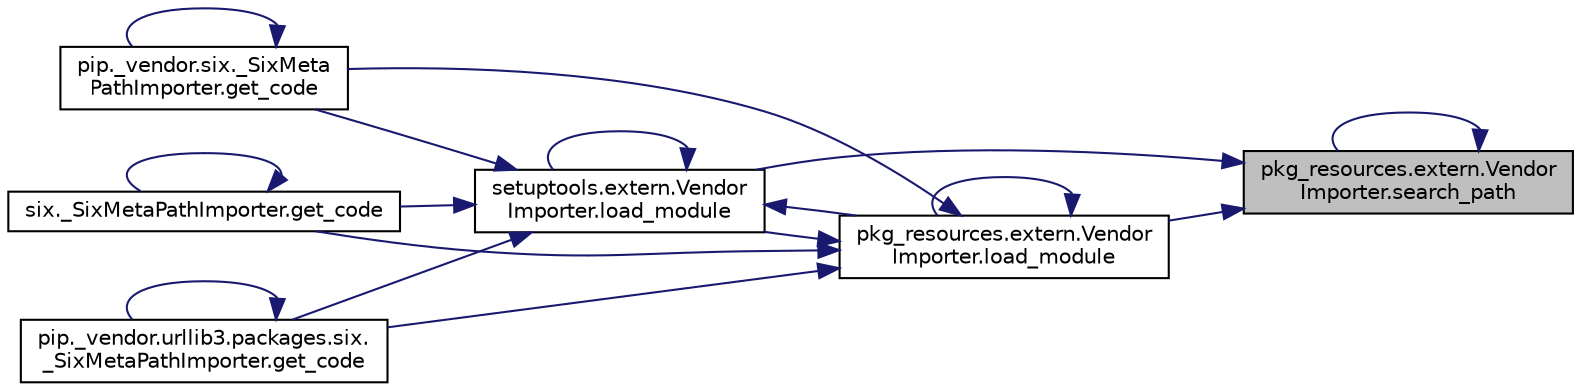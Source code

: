 digraph "pkg_resources.extern.VendorImporter.search_path"
{
 // LATEX_PDF_SIZE
  edge [fontname="Helvetica",fontsize="10",labelfontname="Helvetica",labelfontsize="10"];
  node [fontname="Helvetica",fontsize="10",shape=record];
  rankdir="RL";
  Node1 [label="pkg_resources.extern.Vendor\lImporter.search_path",height=0.2,width=0.4,color="black", fillcolor="grey75", style="filled", fontcolor="black",tooltip=" "];
  Node1 -> Node2 [dir="back",color="midnightblue",fontsize="10",style="solid",fontname="Helvetica"];
  Node2 [label="pkg_resources.extern.Vendor\lImporter.load_module",height=0.2,width=0.4,color="black", fillcolor="white", style="filled",URL="$de/d68/classpkg__resources_1_1extern_1_1_vendor_importer.html#aa34920cbe53734c059a0565d5403aebc",tooltip=" "];
  Node2 -> Node3 [dir="back",color="midnightblue",fontsize="10",style="solid",fontname="Helvetica"];
  Node3 [label="pip._vendor.six._SixMeta\lPathImporter.get_code",height=0.2,width=0.4,color="black", fillcolor="white", style="filled",URL="$d3/d4e/classpip_1_1__vendor_1_1six_1_1___six_meta_path_importer.html#aeb9eb8552551acdadedec1576e83552e",tooltip=" "];
  Node3 -> Node3 [dir="back",color="midnightblue",fontsize="10",style="solid",fontname="Helvetica"];
  Node2 -> Node4 [dir="back",color="midnightblue",fontsize="10",style="solid",fontname="Helvetica"];
  Node4 [label="pip._vendor.urllib3.packages.six.\l_SixMetaPathImporter.get_code",height=0.2,width=0.4,color="black", fillcolor="white", style="filled",URL="$d7/d2f/classpip_1_1__vendor_1_1urllib3_1_1packages_1_1six_1_1___six_meta_path_importer.html#a11b5cf92304c07efaffd7bb5fe2a7dc8",tooltip=" "];
  Node4 -> Node4 [dir="back",color="midnightblue",fontsize="10",style="solid",fontname="Helvetica"];
  Node2 -> Node5 [dir="back",color="midnightblue",fontsize="10",style="solid",fontname="Helvetica"];
  Node5 [label="six._SixMetaPathImporter.get_code",height=0.2,width=0.4,color="black", fillcolor="white", style="filled",URL="$dc/d4d/classsix_1_1___six_meta_path_importer.html#af17c478b4ec0437d4d86d040295261f9",tooltip=" "];
  Node5 -> Node5 [dir="back",color="midnightblue",fontsize="10",style="solid",fontname="Helvetica"];
  Node2 -> Node2 [dir="back",color="midnightblue",fontsize="10",style="solid",fontname="Helvetica"];
  Node2 -> Node6 [dir="back",color="midnightblue",fontsize="10",style="solid",fontname="Helvetica"];
  Node6 [label="setuptools.extern.Vendor\lImporter.load_module",height=0.2,width=0.4,color="black", fillcolor="white", style="filled",URL="$d3/deb/classsetuptools_1_1extern_1_1_vendor_importer.html#a1d782aed41c8f30932f3be255f1f9b37",tooltip=" "];
  Node6 -> Node3 [dir="back",color="midnightblue",fontsize="10",style="solid",fontname="Helvetica"];
  Node6 -> Node4 [dir="back",color="midnightblue",fontsize="10",style="solid",fontname="Helvetica"];
  Node6 -> Node5 [dir="back",color="midnightblue",fontsize="10",style="solid",fontname="Helvetica"];
  Node6 -> Node2 [dir="back",color="midnightblue",fontsize="10",style="solid",fontname="Helvetica"];
  Node6 -> Node6 [dir="back",color="midnightblue",fontsize="10",style="solid",fontname="Helvetica"];
  Node1 -> Node6 [dir="back",color="midnightblue",fontsize="10",style="solid",fontname="Helvetica"];
  Node1 -> Node1 [dir="back",color="midnightblue",fontsize="10",style="solid",fontname="Helvetica"];
}
